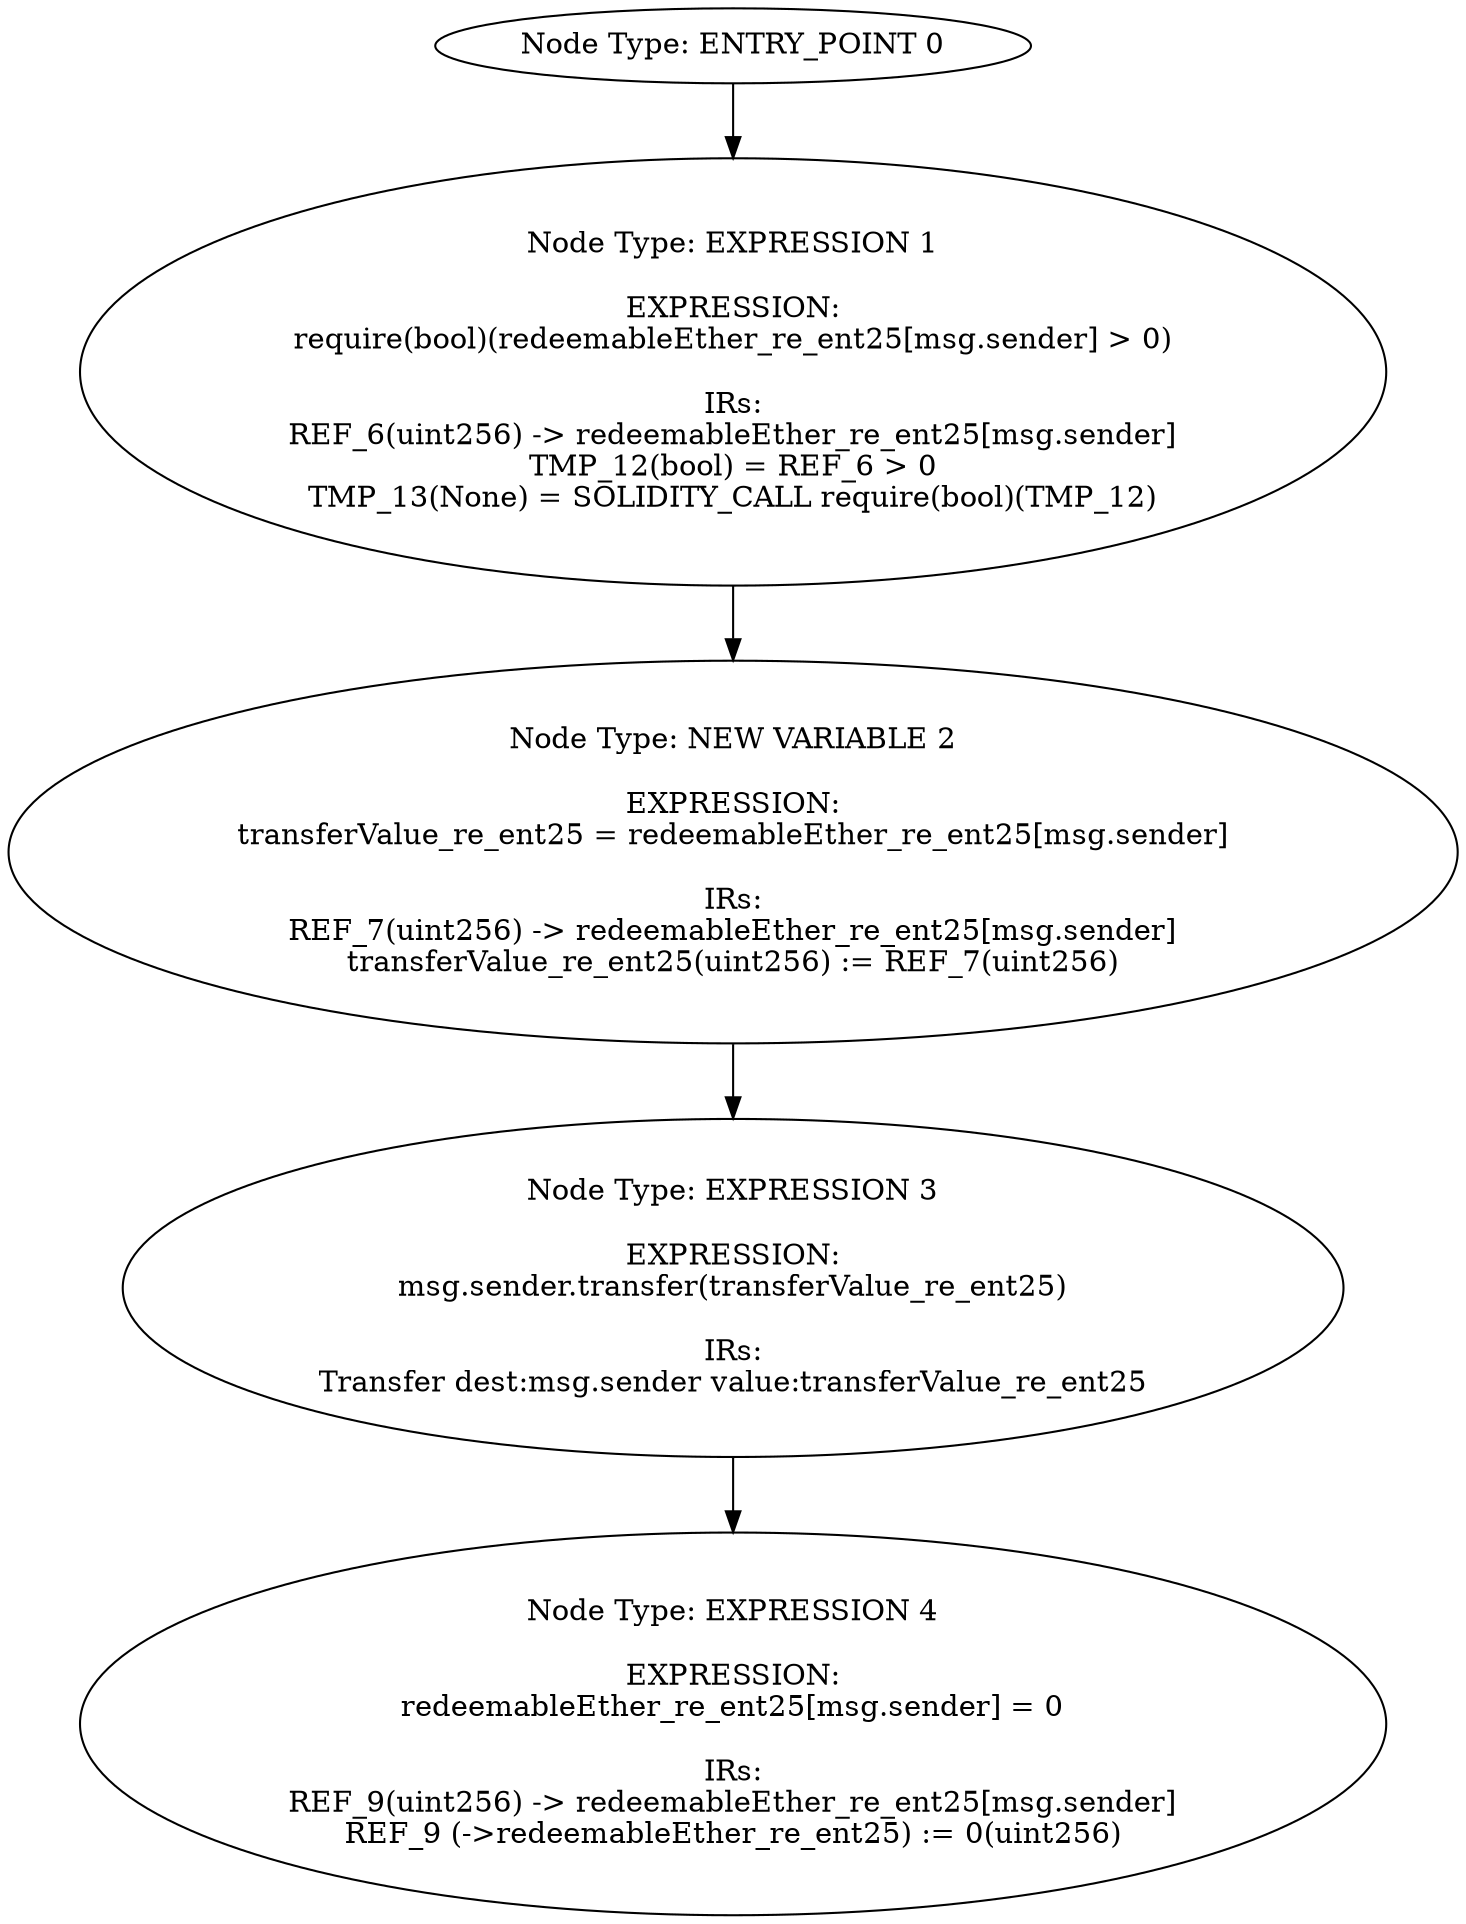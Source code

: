 digraph{
0[label="Node Type: ENTRY_POINT 0
"];
0->1;
1[label="Node Type: EXPRESSION 1

EXPRESSION:
require(bool)(redeemableEther_re_ent25[msg.sender] > 0)

IRs:
REF_6(uint256) -> redeemableEther_re_ent25[msg.sender]
TMP_12(bool) = REF_6 > 0
TMP_13(None) = SOLIDITY_CALL require(bool)(TMP_12)"];
1->2;
2[label="Node Type: NEW VARIABLE 2

EXPRESSION:
transferValue_re_ent25 = redeemableEther_re_ent25[msg.sender]

IRs:
REF_7(uint256) -> redeemableEther_re_ent25[msg.sender]
transferValue_re_ent25(uint256) := REF_7(uint256)"];
2->3;
3[label="Node Type: EXPRESSION 3

EXPRESSION:
msg.sender.transfer(transferValue_re_ent25)

IRs:
Transfer dest:msg.sender value:transferValue_re_ent25"];
3->4;
4[label="Node Type: EXPRESSION 4

EXPRESSION:
redeemableEther_re_ent25[msg.sender] = 0

IRs:
REF_9(uint256) -> redeemableEther_re_ent25[msg.sender]
REF_9 (->redeemableEther_re_ent25) := 0(uint256)"];
}
